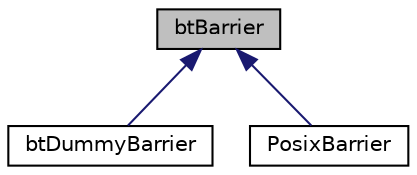 digraph "btBarrier"
{
  edge [fontname="Helvetica",fontsize="10",labelfontname="Helvetica",labelfontsize="10"];
  node [fontname="Helvetica",fontsize="10",shape=record];
  Node1 [label="btBarrier",height=0.2,width=0.4,color="black", fillcolor="grey75", style="filled", fontcolor="black"];
  Node1 -> Node2 [dir="back",color="midnightblue",fontsize="10",style="solid",fontname="Helvetica"];
  Node2 [label="btDummyBarrier",height=0.2,width=0.4,color="black", fillcolor="white", style="filled",URL="$classbt_dummy_barrier.html"];
  Node1 -> Node3 [dir="back",color="midnightblue",fontsize="10",style="solid",fontname="Helvetica"];
  Node3 [label="PosixBarrier",height=0.2,width=0.4,color="black", fillcolor="white", style="filled",URL="$class_posix_barrier.html"];
}
